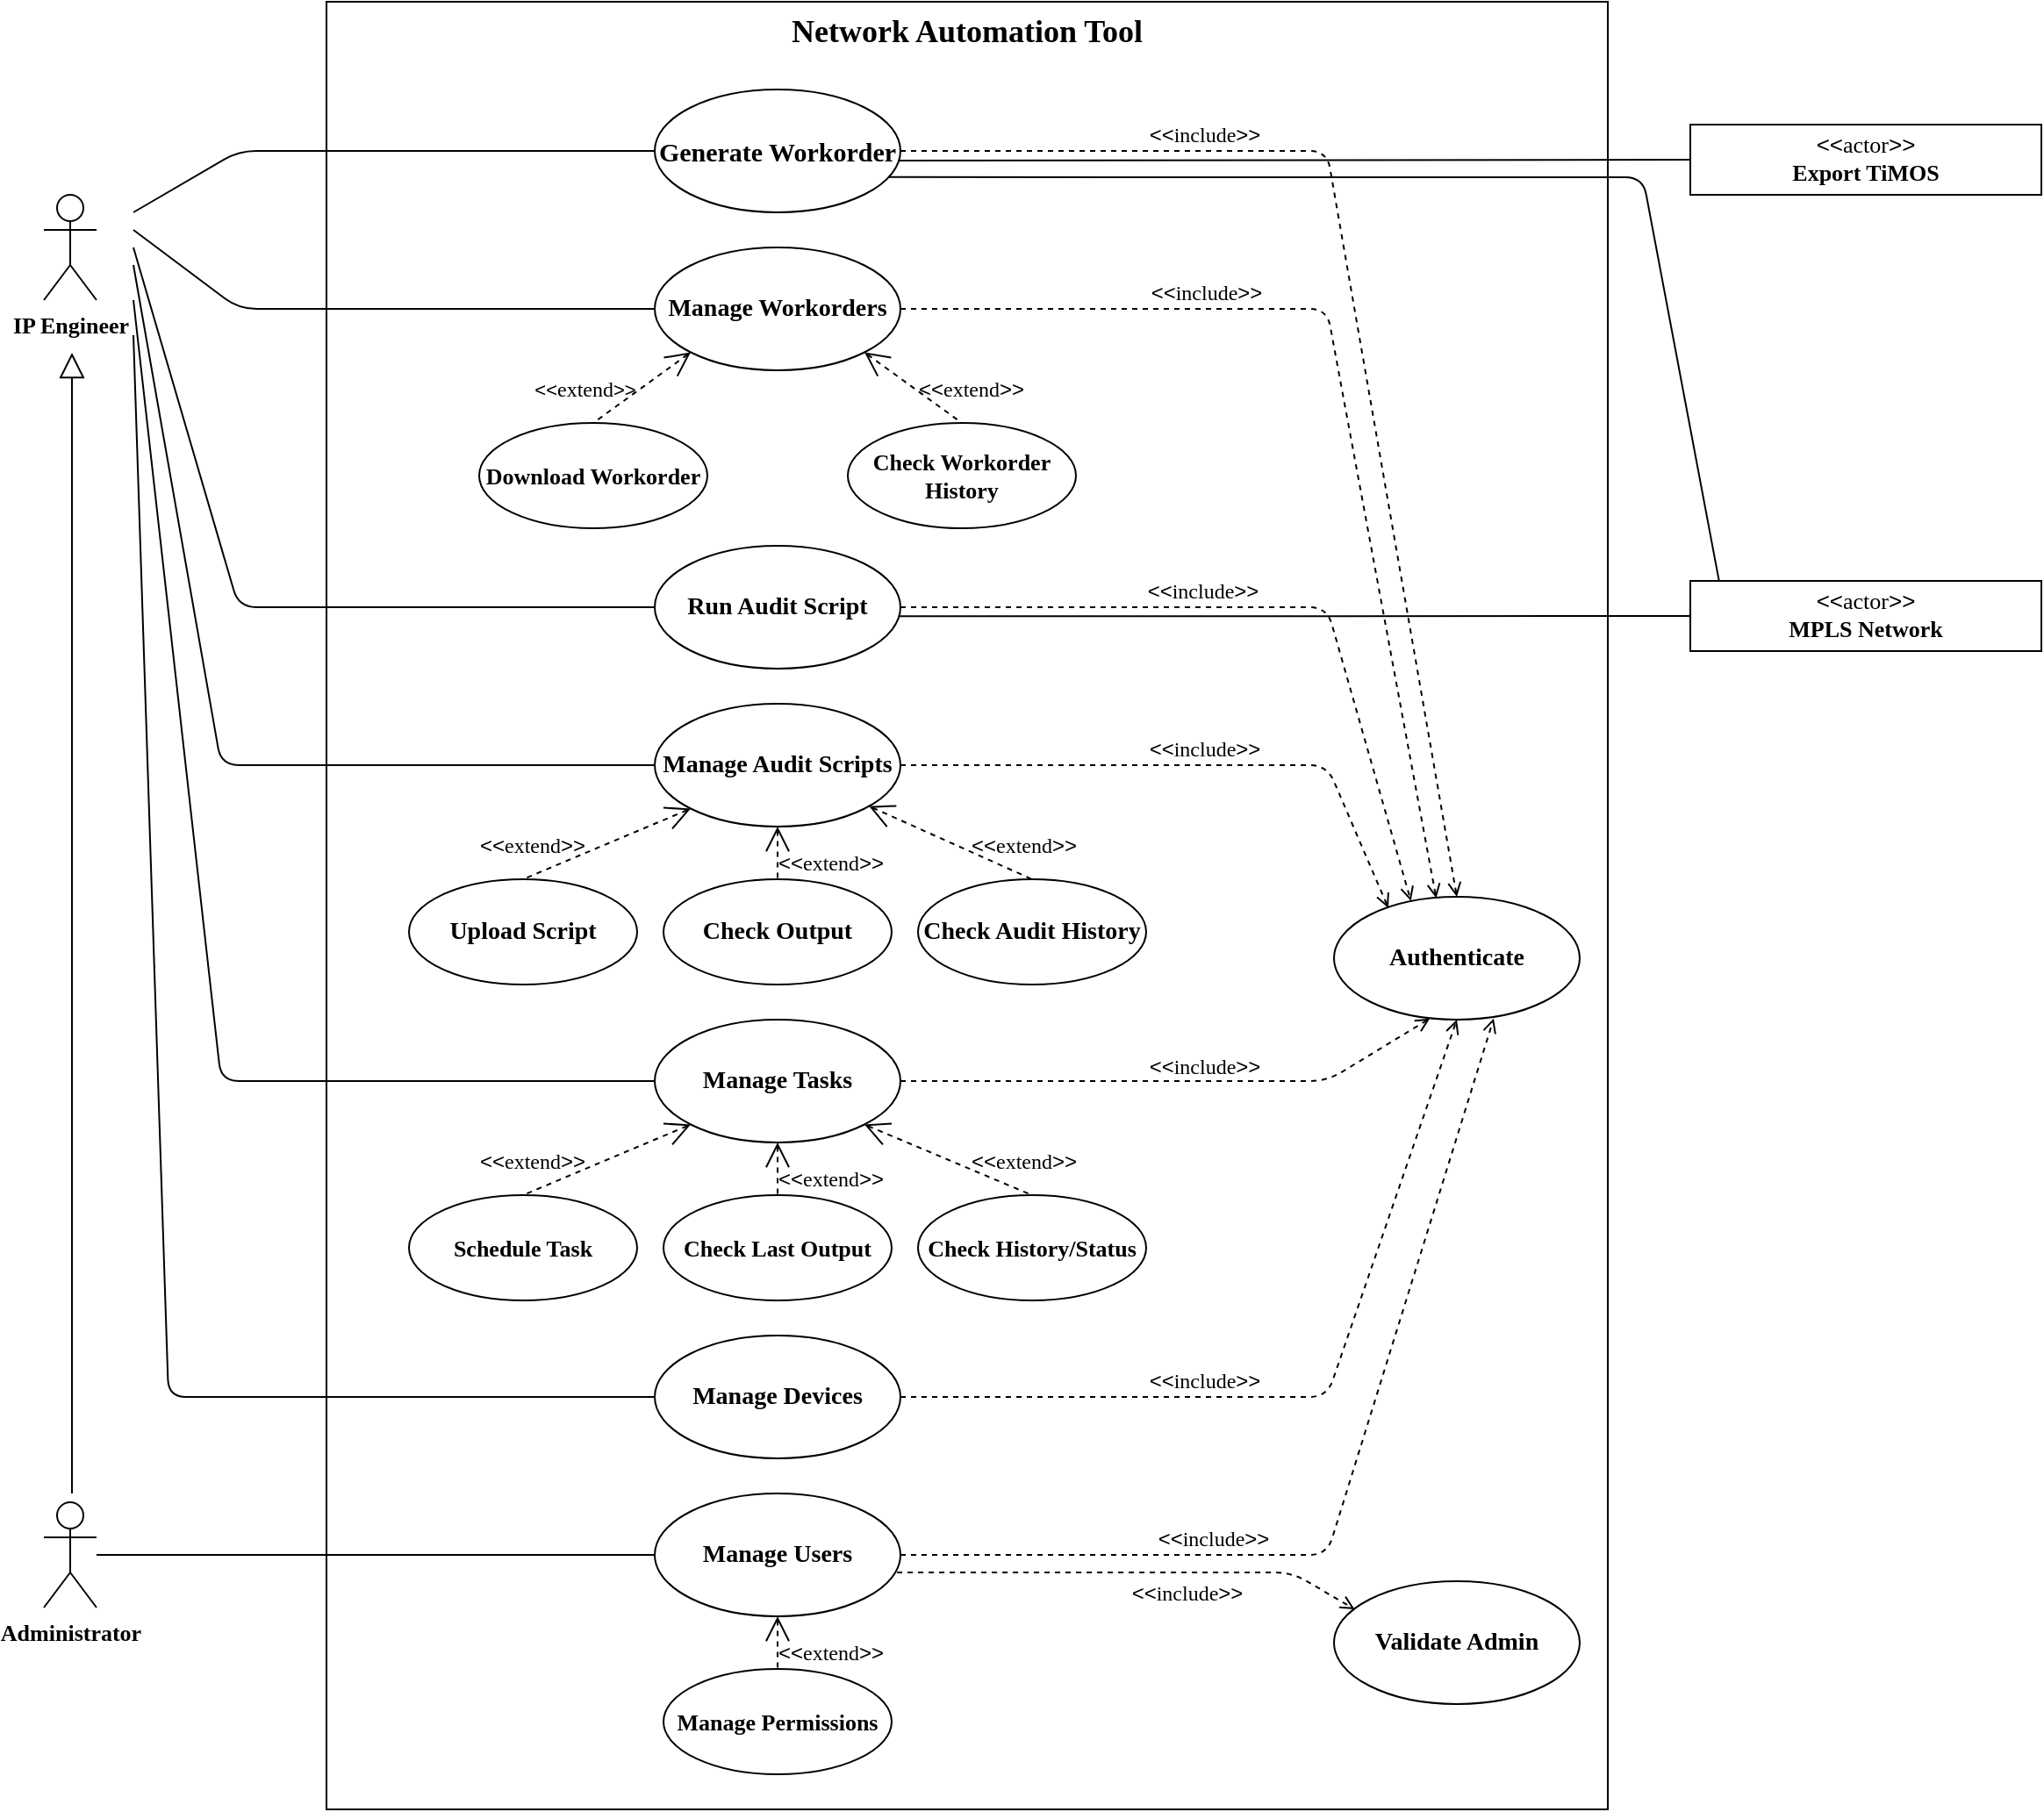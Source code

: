 <mxfile version="13.6.2" type="github">
  <diagram id="i6Qw7hJzul03tdrGHvLO" name="Page-1">
    <mxGraphModel dx="2094" dy="2196" grid="1" gridSize="10" guides="1" tooltips="1" connect="1" arrows="1" fold="1" page="1" pageScale="1" pageWidth="850" pageHeight="1100" math="0" shadow="0" extFonts="Old Standard TT^https://fonts.googleapis.com/css?family=Old+Standard+TT">
      <root>
        <mxCell id="0" />
        <mxCell id="1" parent="0" />
        <mxCell id="sYa-I7lM7pY7sQWq7bn0-82" value="&lt;font style=&quot;font-size: 18px&quot; face=&quot;Old Standard TT&quot;&gt;Network Automation Tool&lt;/font&gt;" style="shape=rect;html=1;verticalAlign=top;fontStyle=1;whiteSpace=wrap;align=center;fillColor=none;" vertex="1" parent="1">
          <mxGeometry x="290" y="-10" width="730" height="1030" as="geometry" />
        </mxCell>
        <mxCell id="sYa-I7lM7pY7sQWq7bn0-1" value="&lt;font face=&quot;Old Standard TT&quot; size=&quot;1&quot;&gt;&lt;b style=&quot;font-size: 13px&quot;&gt;IP Engineer&lt;/b&gt;&lt;/font&gt;" style="shape=umlActor;html=1;verticalLabelPosition=bottom;verticalAlign=top;align=center;" vertex="1" parent="1">
          <mxGeometry x="129" y="100" width="30" height="60" as="geometry" />
        </mxCell>
        <mxCell id="sYa-I7lM7pY7sQWq7bn0-2" value="&lt;font face=&quot;Old Standard TT&quot; size=&quot;1&quot;&gt;&lt;b style=&quot;font-size: 13px&quot;&gt;Administrator&lt;/b&gt;&lt;/font&gt;" style="shape=umlActor;html=1;verticalLabelPosition=bottom;verticalAlign=top;align=center;" vertex="1" parent="1">
          <mxGeometry x="129" y="845" width="30" height="60" as="geometry" />
        </mxCell>
        <mxCell id="sYa-I7lM7pY7sQWq7bn0-7" value="" style="edgeStyle=none;html=1;endArrow=block;endFill=0;endSize=12;verticalAlign=bottom;" edge="1" parent="1">
          <mxGeometry width="160" relative="1" as="geometry">
            <mxPoint x="145" y="840" as="sourcePoint" />
            <mxPoint x="145" y="190" as="targetPoint" />
          </mxGeometry>
        </mxCell>
        <mxCell id="sYa-I7lM7pY7sQWq7bn0-11" value="&lt;font face=&quot;Old Standard TT&quot; size=&quot;1&quot;&gt;&lt;b style=&quot;font-size: 15px&quot;&gt;Generate Workorder&lt;/b&gt;&lt;/font&gt;" style="ellipse;whiteSpace=wrap;html=1;fillColor=none;" vertex="1" parent="1">
          <mxGeometry x="477" y="40" width="140" height="70" as="geometry" />
        </mxCell>
        <mxCell id="sYa-I7lM7pY7sQWq7bn0-12" value="&lt;b&gt;&lt;font face=&quot;Old Standard TT&quot; style=&quot;font-size: 14px&quot;&gt;Run Audit Script&lt;/font&gt;&lt;/b&gt;" style="ellipse;whiteSpace=wrap;html=1;fillColor=none;" vertex="1" parent="1">
          <mxGeometry x="477" y="300" width="140" height="70" as="geometry" />
        </mxCell>
        <mxCell id="sYa-I7lM7pY7sQWq7bn0-13" value="&lt;font face=&quot;Old Standard TT&quot; size=&quot;1&quot;&gt;&lt;b style=&quot;font-size: 14px&quot;&gt;Manage Tasks&lt;/b&gt;&lt;/font&gt;" style="ellipse;whiteSpace=wrap;html=1;fillColor=none;" vertex="1" parent="1">
          <mxGeometry x="477" y="570" width="140" height="70" as="geometry" />
        </mxCell>
        <mxCell id="sYa-I7lM7pY7sQWq7bn0-14" value="&lt;font face=&quot;Old Standard TT&quot; size=&quot;1&quot;&gt;&lt;b style=&quot;font-size: 14px&quot;&gt;Manage Devices&lt;/b&gt;&lt;/font&gt;" style="ellipse;whiteSpace=wrap;html=1;fillColor=none;" vertex="1" parent="1">
          <mxGeometry x="477" y="750" width="140" height="70" as="geometry" />
        </mxCell>
        <mxCell id="sYa-I7lM7pY7sQWq7bn0-15" value="&lt;b&gt;&lt;font face=&quot;Old Standard TT&quot; style=&quot;font-size: 14px&quot;&gt;Manage Users&lt;/font&gt;&lt;/b&gt;" style="ellipse;whiteSpace=wrap;html=1;fillColor=none;" vertex="1" parent="1">
          <mxGeometry x="477" y="840" width="140" height="70" as="geometry" />
        </mxCell>
        <mxCell id="sYa-I7lM7pY7sQWq7bn0-16" value="&lt;font face=&quot;Old Standard TT&quot; size=&quot;1&quot;&gt;&lt;b style=&quot;font-size: 14px&quot;&gt;Authenticate&lt;/b&gt;&lt;/font&gt;" style="ellipse;whiteSpace=wrap;html=1;fillColor=none;" vertex="1" parent="1">
          <mxGeometry x="864" y="500" width="140" height="70" as="geometry" />
        </mxCell>
        <mxCell id="sYa-I7lM7pY7sQWq7bn0-26" value="&lt;font style=&quot;font-size: 12px&quot;&gt;&amp;lt;&amp;lt;&lt;font face=&quot;Old Standard TT&quot; style=&quot;font-size: 12px&quot;&gt;include&lt;/font&gt;&amp;gt;&amp;gt;&lt;/font&gt;" style="edgeStyle=none;html=1;endArrow=open;verticalAlign=bottom;dashed=1;labelBackgroundColor=none;exitX=1;exitY=0.5;exitDx=0;exitDy=0;entryX=0.5;entryY=0;entryDx=0;entryDy=0;" edge="1" parent="1" source="sYa-I7lM7pY7sQWq7bn0-11" target="sYa-I7lM7pY7sQWq7bn0-16">
          <mxGeometry x="-0.487" width="160" relative="1" as="geometry">
            <mxPoint x="590" y="210" as="sourcePoint" />
            <mxPoint x="750" y="210" as="targetPoint" />
            <Array as="points">
              <mxPoint x="860" y="75" />
            </Array>
            <mxPoint as="offset" />
          </mxGeometry>
        </mxCell>
        <mxCell id="sYa-I7lM7pY7sQWq7bn0-29" value="" style="edgeStyle=none;html=1;endArrow=none;verticalAlign=bottom;entryX=0;entryY=0.5;entryDx=0;entryDy=0;" edge="1" parent="1" target="sYa-I7lM7pY7sQWq7bn0-11">
          <mxGeometry width="160" relative="1" as="geometry">
            <mxPoint x="180" y="110" as="sourcePoint" />
            <mxPoint x="440" y="90" as="targetPoint" />
            <Array as="points">
              <mxPoint x="240" y="75" />
            </Array>
          </mxGeometry>
        </mxCell>
        <mxCell id="sYa-I7lM7pY7sQWq7bn0-35" value="&lt;font face=&quot;Old Standard TT&quot; size=&quot;1&quot;&gt;&lt;b style=&quot;font-size: 14px&quot;&gt;Manage Workorders&lt;/b&gt;&lt;/font&gt;" style="ellipse;whiteSpace=wrap;html=1;fillColor=none;" vertex="1" parent="1">
          <mxGeometry x="477" y="130" width="140" height="70" as="geometry" />
        </mxCell>
        <mxCell id="sYa-I7lM7pY7sQWq7bn0-38" value="&lt;b&gt;&lt;font face=&quot;Old Standard TT&quot; style=&quot;font-size: 13px&quot;&gt;Check Workorder History&lt;/font&gt;&lt;/b&gt;" style="ellipse;whiteSpace=wrap;html=1;fillColor=none;" vertex="1" parent="1">
          <mxGeometry x="587" y="230" width="130" height="60" as="geometry" />
        </mxCell>
        <mxCell id="sYa-I7lM7pY7sQWq7bn0-39" value="&lt;font face=&quot;Old Standard TT&quot; size=&quot;1&quot;&gt;&lt;b style=&quot;font-size: 13px&quot;&gt;Download Workorder&lt;/b&gt;&lt;/font&gt;" style="ellipse;whiteSpace=wrap;html=1;fillColor=none;" vertex="1" parent="1">
          <mxGeometry x="377" y="230" width="130" height="60" as="geometry" />
        </mxCell>
        <mxCell id="sYa-I7lM7pY7sQWq7bn0-41" value="&lt;font style=&quot;font-size: 12px&quot;&gt;&amp;lt;&amp;lt;&lt;font face=&quot;Old Standard TT&quot; style=&quot;font-size: 12px&quot;&gt;extend&lt;/font&gt;&amp;gt;&amp;gt;&lt;/font&gt;" style="edgeStyle=none;html=1;startArrow=open;endArrow=none;startSize=12;verticalAlign=bottom;dashed=1;labelBackgroundColor=none;entryX=0.5;entryY=0;entryDx=0;entryDy=0;exitX=1;exitY=1;exitDx=0;exitDy=0;" edge="1" parent="1" source="sYa-I7lM7pY7sQWq7bn0-35" target="sYa-I7lM7pY7sQWq7bn0-38">
          <mxGeometry x="0.947" y="11" width="160" relative="1" as="geometry">
            <mxPoint x="567" y="220" as="sourcePoint" />
            <mxPoint x="517" y="200" as="targetPoint" />
            <mxPoint as="offset" />
          </mxGeometry>
        </mxCell>
        <mxCell id="sYa-I7lM7pY7sQWq7bn0-42" value="&amp;lt;&amp;lt;&lt;font face=&quot;Old Standard TT&quot; style=&quot;font-size: 12px&quot;&gt;extend&lt;/font&gt;&amp;gt;&amp;gt;" style="edgeStyle=none;html=1;startArrow=open;endArrow=none;startSize=12;verticalAlign=bottom;dashed=1;labelBackgroundColor=none;exitX=0;exitY=1;exitDx=0;exitDy=0;entryX=0.5;entryY=0;entryDx=0;entryDy=0;" edge="1" parent="1" source="sYa-I7lM7pY7sQWq7bn0-35" target="sYa-I7lM7pY7sQWq7bn0-39">
          <mxGeometry x="0.947" y="-11" width="160" relative="1" as="geometry">
            <mxPoint x="317" y="170" as="sourcePoint" />
            <mxPoint x="477" y="170" as="targetPoint" />
            <mxPoint as="offset" />
          </mxGeometry>
        </mxCell>
        <mxCell id="sYa-I7lM7pY7sQWq7bn0-43" value="&lt;font face=&quot;Old Standard TT&quot; size=&quot;1&quot;&gt;&lt;b style=&quot;font-size: 13px&quot;&gt;Manage Permissions&lt;/b&gt;&lt;/font&gt;" style="ellipse;whiteSpace=wrap;html=1;fillColor=none;" vertex="1" parent="1">
          <mxGeometry x="482" y="940" width="130" height="60" as="geometry" />
        </mxCell>
        <mxCell id="sYa-I7lM7pY7sQWq7bn0-44" value="&lt;b&gt;&lt;font face=&quot;Old Standard TT&quot; style=&quot;font-size: 14px&quot;&gt;Manage Audit Scripts&lt;/font&gt;&lt;/b&gt;" style="ellipse;whiteSpace=wrap;html=1;fillColor=none;" vertex="1" parent="1">
          <mxGeometry x="477" y="390" width="140" height="70" as="geometry" />
        </mxCell>
        <mxCell id="sYa-I7lM7pY7sQWq7bn0-46" value="&lt;font face=&quot;Old Standard TT&quot; size=&quot;1&quot;&gt;&lt;b style=&quot;font-size: 14px&quot;&gt;Upload Script&lt;/b&gt;&lt;/font&gt;" style="ellipse;whiteSpace=wrap;html=1;fillColor=none;" vertex="1" parent="1">
          <mxGeometry x="337" y="490" width="130" height="60" as="geometry" />
        </mxCell>
        <mxCell id="sYa-I7lM7pY7sQWq7bn0-47" value="&lt;b&gt;&lt;font face=&quot;Old Standard TT&quot; style=&quot;font-size: 14px&quot;&gt;Check Audit History&lt;/font&gt;&lt;/b&gt;" style="ellipse;whiteSpace=wrap;html=1;fillColor=none;" vertex="1" parent="1">
          <mxGeometry x="627" y="490" width="130" height="60" as="geometry" />
        </mxCell>
        <mxCell id="sYa-I7lM7pY7sQWq7bn0-48" value="&lt;font style=&quot;font-size: 12px&quot;&gt;&amp;lt;&amp;lt;&lt;font face=&quot;Old Standard TT&quot; style=&quot;font-size: 12px&quot;&gt;extend&lt;/font&gt;&amp;gt;&amp;gt;&lt;/font&gt;" style="edgeStyle=none;html=1;startArrow=open;endArrow=none;startSize=12;verticalAlign=bottom;dashed=1;labelBackgroundColor=none;entryX=0.5;entryY=0;entryDx=0;entryDy=0;" edge="1" parent="1" source="sYa-I7lM7pY7sQWq7bn0-44" target="sYa-I7lM7pY7sQWq7bn0-47">
          <mxGeometry x="0.83" y="7" width="160" relative="1" as="geometry">
            <mxPoint x="497" y="480" as="sourcePoint" />
            <mxPoint x="657" y="480" as="targetPoint" />
            <mxPoint as="offset" />
          </mxGeometry>
        </mxCell>
        <mxCell id="sYa-I7lM7pY7sQWq7bn0-49" value="&lt;font style=&quot;font-size: 12px&quot;&gt;&amp;lt;&amp;lt;&lt;font face=&quot;Old Standard TT&quot; style=&quot;font-size: 12px&quot;&gt;extend&lt;/font&gt;&amp;gt;&amp;gt;&lt;/font&gt;" style="edgeStyle=none;html=1;startArrow=open;endArrow=none;startSize=12;verticalAlign=bottom;dashed=1;labelBackgroundColor=none;exitX=0;exitY=1;exitDx=0;exitDy=0;entryX=0.5;entryY=0;entryDx=0;entryDy=0;" edge="1" parent="1" source="sYa-I7lM7pY7sQWq7bn0-44" target="sYa-I7lM7pY7sQWq7bn0-46">
          <mxGeometry x="0.836" y="-7" width="160" relative="1" as="geometry">
            <mxPoint x="447" y="480" as="sourcePoint" />
            <mxPoint x="607" y="480" as="targetPoint" />
            <mxPoint as="offset" />
          </mxGeometry>
        </mxCell>
        <mxCell id="sYa-I7lM7pY7sQWq7bn0-50" value="&lt;font face=&quot;Old Standard TT&quot; size=&quot;1&quot;&gt;&lt;b style=&quot;font-size: 14px&quot;&gt;Check Output&lt;/b&gt;&lt;/font&gt;" style="ellipse;whiteSpace=wrap;html=1;fillColor=none;" vertex="1" parent="1">
          <mxGeometry x="482" y="490" width="130" height="60" as="geometry" />
        </mxCell>
        <mxCell id="sYa-I7lM7pY7sQWq7bn0-51" value="&lt;font style=&quot;font-size: 12px&quot;&gt;&amp;lt;&amp;lt;&lt;font face=&quot;Old Standard TT&quot; style=&quot;font-size: 12px&quot;&gt;extend&lt;/font&gt;&amp;gt;&amp;gt;&lt;/font&gt;" style="edgeStyle=none;html=1;startArrow=open;endArrow=none;startSize=12;verticalAlign=bottom;dashed=1;labelBackgroundColor=none;exitX=0.5;exitY=1;exitDx=0;exitDy=0;entryX=0.5;entryY=0;entryDx=0;entryDy=0;" edge="1" parent="1" source="sYa-I7lM7pY7sQWq7bn0-44" target="sYa-I7lM7pY7sQWq7bn0-50">
          <mxGeometry x="1" y="30" width="160" relative="1" as="geometry">
            <mxPoint x="367" y="420" as="sourcePoint" />
            <mxPoint x="527" y="420" as="targetPoint" />
            <mxPoint as="offset" />
          </mxGeometry>
        </mxCell>
        <mxCell id="sYa-I7lM7pY7sQWq7bn0-52" value="&lt;font style=&quot;font-size: 12px&quot;&gt;&amp;lt;&amp;lt;&lt;font face=&quot;Old Standard TT&quot; style=&quot;font-size: 12px&quot;&gt;extend&lt;/font&gt;&amp;gt;&amp;gt;&lt;/font&gt;" style="edgeStyle=none;html=1;startArrow=open;endArrow=none;startSize=12;verticalAlign=bottom;dashed=1;labelBackgroundColor=none;exitX=0.5;exitY=1;exitDx=0;exitDy=0;entryX=0.5;entryY=0;entryDx=0;entryDy=0;" edge="1" parent="1" source="sYa-I7lM7pY7sQWq7bn0-15" target="sYa-I7lM7pY7sQWq7bn0-43">
          <mxGeometry x="1" y="30" width="160" relative="1" as="geometry">
            <mxPoint x="377" y="880" as="sourcePoint" />
            <mxPoint x="537" y="880" as="targetPoint" />
            <mxPoint as="offset" />
          </mxGeometry>
        </mxCell>
        <mxCell id="sYa-I7lM7pY7sQWq7bn0-53" value="&lt;b&gt;&lt;font face=&quot;Old Standard TT&quot; style=&quot;font-size: 13px&quot;&gt;Check Last Output&lt;/font&gt;&lt;/b&gt;" style="ellipse;whiteSpace=wrap;html=1;fillColor=none;" vertex="1" parent="1">
          <mxGeometry x="482" y="670" width="130" height="60" as="geometry" />
        </mxCell>
        <mxCell id="sYa-I7lM7pY7sQWq7bn0-54" value="&lt;b&gt;&lt;font face=&quot;Old Standard TT&quot; style=&quot;font-size: 13px&quot;&gt;Schedule Task&lt;/font&gt;&lt;/b&gt;" style="ellipse;whiteSpace=wrap;html=1;fillColor=none;" vertex="1" parent="1">
          <mxGeometry x="337" y="670" width="130" height="60" as="geometry" />
        </mxCell>
        <mxCell id="sYa-I7lM7pY7sQWq7bn0-55" value="&lt;b&gt;&lt;font face=&quot;Old Standard TT&quot; style=&quot;font-size: 13px&quot;&gt;Check History/Status&lt;/font&gt;&lt;/b&gt;" style="ellipse;whiteSpace=wrap;html=1;fillColor=none;" vertex="1" parent="1">
          <mxGeometry x="627" y="670" width="130" height="60" as="geometry" />
        </mxCell>
        <mxCell id="sYa-I7lM7pY7sQWq7bn0-56" value="&lt;font style=&quot;font-size: 12px&quot;&gt;&amp;lt;&amp;lt;&lt;font face=&quot;Old Standard TT&quot; style=&quot;font-size: 12px&quot;&gt;extend&lt;/font&gt;&amp;gt;&amp;gt;&lt;/font&gt;" style="edgeStyle=none;html=1;startArrow=open;endArrow=none;startSize=12;verticalAlign=bottom;dashed=1;labelBackgroundColor=none;exitX=1;exitY=1;exitDx=0;exitDy=0;entryX=0.5;entryY=0;entryDx=0;entryDy=0;" edge="1" parent="1" source="sYa-I7lM7pY7sQWq7bn0-13" target="sYa-I7lM7pY7sQWq7bn0-55">
          <mxGeometry x="0.836" y="7" width="160" relative="1" as="geometry">
            <mxPoint x="637" y="620" as="sourcePoint" />
            <mxPoint x="797" y="620" as="targetPoint" />
            <mxPoint as="offset" />
          </mxGeometry>
        </mxCell>
        <mxCell id="sYa-I7lM7pY7sQWq7bn0-57" value="&lt;font style=&quot;font-size: 12px&quot;&gt;&amp;lt;&amp;lt;&lt;font face=&quot;Old Standard TT&quot; style=&quot;font-size: 12px&quot;&gt;extend&lt;/font&gt;&amp;gt;&amp;gt;&lt;/font&gt;" style="edgeStyle=none;html=1;startArrow=open;endArrow=none;startSize=12;verticalAlign=bottom;dashed=1;labelBackgroundColor=none;entryX=0.5;entryY=0;entryDx=0;entryDy=0;exitX=0.5;exitY=1;exitDx=0;exitDy=0;" edge="1" parent="1" source="sYa-I7lM7pY7sQWq7bn0-13" target="sYa-I7lM7pY7sQWq7bn0-53">
          <mxGeometry x="1" y="30" width="160" relative="1" as="geometry">
            <mxPoint x="497" y="660" as="sourcePoint" />
            <mxPoint x="577" y="640" as="targetPoint" />
            <mxPoint as="offset" />
          </mxGeometry>
        </mxCell>
        <mxCell id="sYa-I7lM7pY7sQWq7bn0-58" value="&lt;font style=&quot;font-size: 12px&quot;&gt;&amp;lt;&amp;lt;&lt;font face=&quot;Old Standard TT&quot; style=&quot;font-size: 12px&quot;&gt;extend&lt;/font&gt;&amp;gt;&amp;gt;&lt;/font&gt;" style="edgeStyle=none;html=1;startArrow=open;endArrow=none;startSize=12;verticalAlign=bottom;dashed=1;labelBackgroundColor=none;exitX=0;exitY=1;exitDx=0;exitDy=0;entryX=0.5;entryY=0;entryDx=0;entryDy=0;" edge="1" parent="1" source="sYa-I7lM7pY7sQWq7bn0-13" target="sYa-I7lM7pY7sQWq7bn0-54">
          <mxGeometry x="0.836" y="-7" width="160" relative="1" as="geometry">
            <mxPoint x="447" y="660" as="sourcePoint" />
            <mxPoint x="607" y="660" as="targetPoint" />
            <mxPoint as="offset" />
          </mxGeometry>
        </mxCell>
        <mxCell id="sYa-I7lM7pY7sQWq7bn0-59" value="" style="edgeStyle=none;html=1;endArrow=none;verticalAlign=bottom;entryX=0;entryY=0.5;entryDx=0;entryDy=0;" edge="1" parent="1" target="sYa-I7lM7pY7sQWq7bn0-35">
          <mxGeometry width="160" relative="1" as="geometry">
            <mxPoint x="180" y="120" as="sourcePoint" />
            <mxPoint x="470" y="360" as="targetPoint" />
            <Array as="points">
              <mxPoint x="240" y="165" />
            </Array>
          </mxGeometry>
        </mxCell>
        <mxCell id="sYa-I7lM7pY7sQWq7bn0-61" value="" style="edgeStyle=none;html=1;endArrow=none;verticalAlign=bottom;entryX=0;entryY=0.5;entryDx=0;entryDy=0;" edge="1" parent="1" target="sYa-I7lM7pY7sQWq7bn0-12">
          <mxGeometry width="160" relative="1" as="geometry">
            <mxPoint x="180" y="130" as="sourcePoint" />
            <mxPoint x="420" y="380" as="targetPoint" />
            <Array as="points">
              <mxPoint x="240" y="335" />
            </Array>
          </mxGeometry>
        </mxCell>
        <mxCell id="sYa-I7lM7pY7sQWq7bn0-62" value="" style="edgeStyle=none;html=1;endArrow=none;verticalAlign=bottom;entryX=0;entryY=0.5;entryDx=0;entryDy=0;" edge="1" parent="1" target="sYa-I7lM7pY7sQWq7bn0-44">
          <mxGeometry width="160" relative="1" as="geometry">
            <mxPoint x="180" y="140" as="sourcePoint" />
            <mxPoint x="360" y="440" as="targetPoint" />
            <Array as="points">
              <mxPoint x="230" y="425" />
            </Array>
          </mxGeometry>
        </mxCell>
        <mxCell id="sYa-I7lM7pY7sQWq7bn0-63" value="" style="edgeStyle=none;html=1;endArrow=none;verticalAlign=bottom;entryX=0;entryY=0.5;entryDx=0;entryDy=0;rounded=1;" edge="1" parent="1" target="sYa-I7lM7pY7sQWq7bn0-13">
          <mxGeometry width="160" relative="1" as="geometry">
            <mxPoint x="180" y="160" as="sourcePoint" />
            <mxPoint x="370" y="380" as="targetPoint" />
            <Array as="points">
              <mxPoint x="230" y="605" />
            </Array>
          </mxGeometry>
        </mxCell>
        <mxCell id="sYa-I7lM7pY7sQWq7bn0-64" value="" style="edgeStyle=none;html=1;endArrow=none;verticalAlign=bottom;entryX=0;entryY=0.5;entryDx=0;entryDy=0;" edge="1" parent="1" target="sYa-I7lM7pY7sQWq7bn0-14">
          <mxGeometry width="160" relative="1" as="geometry">
            <mxPoint x="180" y="180" as="sourcePoint" />
            <mxPoint x="300" y="740" as="targetPoint" />
            <Array as="points">
              <mxPoint x="200" y="785" />
            </Array>
          </mxGeometry>
        </mxCell>
        <mxCell id="sYa-I7lM7pY7sQWq7bn0-65" value="" style="edgeStyle=none;html=1;endArrow=none;verticalAlign=bottom;entryX=0;entryY=0.5;entryDx=0;entryDy=0;" edge="1" parent="1" source="sYa-I7lM7pY7sQWq7bn0-2" target="sYa-I7lM7pY7sQWq7bn0-15">
          <mxGeometry width="160" relative="1" as="geometry">
            <mxPoint x="170" y="875" as="sourcePoint" />
            <mxPoint x="220" y="720" as="targetPoint" />
            <Array as="points">
              <mxPoint x="230" y="875" />
            </Array>
          </mxGeometry>
        </mxCell>
        <mxCell id="sYa-I7lM7pY7sQWq7bn0-66" value="&lt;font style=&quot;font-size: 12px&quot;&gt;&amp;lt;&amp;lt;&lt;font face=&quot;Old Standard TT&quot; style=&quot;font-size: 12px&quot;&gt;include&lt;/font&gt;&amp;gt;&amp;gt;&lt;/font&gt;" style="edgeStyle=none;html=1;endArrow=open;verticalAlign=bottom;dashed=1;labelBackgroundColor=none;entryX=0.416;entryY=0.011;entryDx=0;entryDy=0;entryPerimeter=0;exitX=1;exitY=0.5;exitDx=0;exitDy=0;" edge="1" parent="1" source="sYa-I7lM7pY7sQWq7bn0-35" target="sYa-I7lM7pY7sQWq7bn0-16">
          <mxGeometry x="-0.404" width="160" relative="1" as="geometry">
            <mxPoint x="810" y="180" as="sourcePoint" />
            <mxPoint x="970" y="180" as="targetPoint" />
            <Array as="points">
              <mxPoint x="860" y="165" />
            </Array>
            <mxPoint as="offset" />
          </mxGeometry>
        </mxCell>
        <mxCell id="sYa-I7lM7pY7sQWq7bn0-67" value="&lt;font style=&quot;font-size: 12px&quot;&gt;&amp;lt;&amp;lt;&lt;font face=&quot;Old Standard TT&quot; style=&quot;font-size: 12px&quot;&gt;include&lt;/font&gt;&amp;gt;&amp;gt;&lt;/font&gt;" style="edgeStyle=none;html=1;endArrow=open;verticalAlign=bottom;dashed=1;labelBackgroundColor=none;exitX=1;exitY=0.5;exitDx=0;exitDy=0;entryX=0.313;entryY=0.034;entryDx=0;entryDy=0;entryPerimeter=0;" edge="1" parent="1" source="sYa-I7lM7pY7sQWq7bn0-12" target="sYa-I7lM7pY7sQWq7bn0-16">
          <mxGeometry x="-0.177" width="160" relative="1" as="geometry">
            <mxPoint x="780" y="310" as="sourcePoint" />
            <mxPoint x="991" y="510" as="targetPoint" />
            <Array as="points">
              <mxPoint x="860" y="335" />
            </Array>
            <mxPoint as="offset" />
          </mxGeometry>
        </mxCell>
        <mxCell id="sYa-I7lM7pY7sQWq7bn0-68" value="&lt;font style=&quot;font-size: 12px&quot;&gt;&amp;lt;&amp;lt;&lt;font face=&quot;Old Standard TT&quot; style=&quot;font-size: 12px&quot;&gt;include&lt;/font&gt;&amp;gt;&amp;gt;&lt;/font&gt;" style="edgeStyle=none;html=1;endArrow=open;verticalAlign=bottom;dashed=1;labelBackgroundColor=none;entryX=0.221;entryY=0.091;entryDx=0;entryDy=0;entryPerimeter=0;exitX=1;exitY=0.5;exitDx=0;exitDy=0;" edge="1" parent="1" source="sYa-I7lM7pY7sQWq7bn0-44" target="sYa-I7lM7pY7sQWq7bn0-16">
          <mxGeometry x="0.04" width="160" relative="1" as="geometry">
            <mxPoint x="720" y="410" as="sourcePoint" />
            <mxPoint x="880" y="410" as="targetPoint" />
            <Array as="points">
              <mxPoint x="860" y="425" />
            </Array>
            <mxPoint as="offset" />
          </mxGeometry>
        </mxCell>
        <mxCell id="sYa-I7lM7pY7sQWq7bn0-69" value="&lt;font style=&quot;font-size: 12px&quot;&gt;&amp;lt;&amp;lt;&lt;font face=&quot;Old Standard TT&quot; style=&quot;font-size: 12px&quot;&gt;include&lt;/font&gt;&amp;gt;&amp;gt;&lt;/font&gt;" style="edgeStyle=none;html=1;endArrow=open;verticalAlign=bottom;dashed=1;labelBackgroundColor=none;entryX=0.5;entryY=1;entryDx=0;entryDy=0;exitX=1;exitY=0.5;exitDx=0;exitDy=0;" edge="1" parent="1" source="sYa-I7lM7pY7sQWq7bn0-14" target="sYa-I7lM7pY7sQWq7bn0-16">
          <mxGeometry x="-0.264" width="160" relative="1" as="geometry">
            <mxPoint x="750" y="640" as="sourcePoint" />
            <mxPoint x="910" y="640" as="targetPoint" />
            <Array as="points">
              <mxPoint x="860" y="785" />
            </Array>
            <mxPoint as="offset" />
          </mxGeometry>
        </mxCell>
        <mxCell id="sYa-I7lM7pY7sQWq7bn0-70" value="&lt;font style=&quot;font-size: 12px&quot;&gt;&amp;lt;&amp;lt;&lt;font face=&quot;Old Standard TT&quot; style=&quot;font-size: 12px&quot;&gt;include&lt;/font&gt;&amp;gt;&amp;gt;&lt;/font&gt;" style="edgeStyle=none;html=1;endArrow=open;verticalAlign=bottom;dashed=1;labelBackgroundColor=none;exitX=1;exitY=0.5;exitDx=0;exitDy=0;entryX=0.39;entryY=0.991;entryDx=0;entryDy=0;entryPerimeter=0;" edge="1" parent="1" source="sYa-I7lM7pY7sQWq7bn0-13" target="sYa-I7lM7pY7sQWq7bn0-16">
          <mxGeometry x="0.111" y="-1" width="160" relative="1" as="geometry">
            <mxPoint x="840" y="610" as="sourcePoint" />
            <mxPoint x="1000" y="610" as="targetPoint" />
            <Array as="points">
              <mxPoint x="860" y="605" />
            </Array>
            <mxPoint as="offset" />
          </mxGeometry>
        </mxCell>
        <mxCell id="sYa-I7lM7pY7sQWq7bn0-71" value="&lt;font style=&quot;font-size: 12px&quot;&gt;&amp;lt;&amp;lt;&lt;font face=&quot;Old Standard TT&quot; style=&quot;font-size: 12px&quot;&gt;include&lt;/font&gt;&amp;gt;&amp;gt;&lt;/font&gt;" style="edgeStyle=none;html=1;endArrow=open;verticalAlign=bottom;dashed=1;labelBackgroundColor=none;exitX=1;exitY=0.5;exitDx=0;exitDy=0;entryX=0.65;entryY=0.991;entryDx=0;entryDy=0;entryPerimeter=0;" edge="1" parent="1" source="sYa-I7lM7pY7sQWq7bn0-15" target="sYa-I7lM7pY7sQWq7bn0-16">
          <mxGeometry x="-0.368" width="160" relative="1" as="geometry">
            <mxPoint x="750" y="810" as="sourcePoint" />
            <mxPoint x="910" y="810" as="targetPoint" />
            <Array as="points">
              <mxPoint x="860" y="875" />
            </Array>
            <mxPoint as="offset" />
          </mxGeometry>
        </mxCell>
        <mxCell id="sYa-I7lM7pY7sQWq7bn0-76" value="&lt;p style=&quot;margin: 4px 0px 0px ; text-align: center ; font-size: 13px&quot;&gt;&amp;lt;&amp;lt;&lt;font style=&quot;font-size: 13px&quot; face=&quot;Old Standard TT&quot;&gt;actor&lt;/font&gt;&amp;gt;&amp;gt;&lt;br&gt;&lt;b&gt;&lt;font face=&quot;Old Standard TT&quot; style=&quot;font-size: 13px&quot;&gt;Export TiMOS&lt;/font&gt;&lt;/b&gt;&lt;/p&gt;" style="shape=rect;html=1;overflow=fill;html=1;whiteSpace=wrap;align=center;fillColor=none;" vertex="1" parent="1">
          <mxGeometry x="1067" y="60" width="200" height="40" as="geometry" />
        </mxCell>
        <mxCell id="sYa-I7lM7pY7sQWq7bn0-77" value="&lt;p style=&quot;margin: 4px 0px 0px ; text-align: center ; font-size: 13px&quot;&gt;&amp;lt;&amp;lt;&lt;font face=&quot;Old Standard TT&quot; style=&quot;font-size: 13px&quot;&gt;actor&lt;/font&gt;&amp;gt;&amp;gt;&lt;br&gt;&lt;b&gt;&lt;font face=&quot;Old Standard TT&quot; style=&quot;font-size: 13px&quot;&gt;MPLS Network&lt;/font&gt;&lt;/b&gt;&lt;/p&gt;" style="shape=rect;html=1;overflow=fill;html=1;whiteSpace=wrap;align=center;fillColor=none;" vertex="1" parent="1">
          <mxGeometry x="1067" y="320" width="200" height="40" as="geometry" />
        </mxCell>
        <mxCell id="sYa-I7lM7pY7sQWq7bn0-79" value="" style="edgeStyle=none;html=1;endArrow=none;verticalAlign=bottom;entryX=0;entryY=0.5;entryDx=0;entryDy=0;jumpStyle=none;exitX=0.995;exitY=0.578;exitDx=0;exitDy=0;exitPerimeter=0;" edge="1" parent="1" source="sYa-I7lM7pY7sQWq7bn0-11" target="sYa-I7lM7pY7sQWq7bn0-76">
          <mxGeometry width="160" relative="1" as="geometry">
            <mxPoint x="663" y="90" as="sourcePoint" />
            <mxPoint x="1270" y="200" as="targetPoint" />
          </mxGeometry>
        </mxCell>
        <mxCell id="sYa-I7lM7pY7sQWq7bn0-80" value="" style="edgeStyle=none;html=1;endArrow=none;verticalAlign=bottom;exitX=0.996;exitY=0.574;exitDx=0;exitDy=0;exitPerimeter=0;entryX=0;entryY=0.5;entryDx=0;entryDy=0;" edge="1" parent="1" source="sYa-I7lM7pY7sQWq7bn0-12" target="sYa-I7lM7pY7sQWq7bn0-77">
          <mxGeometry width="160" relative="1" as="geometry">
            <mxPoint x="860" y="290" as="sourcePoint" />
            <mxPoint x="1090" y="340" as="targetPoint" />
          </mxGeometry>
        </mxCell>
        <mxCell id="sYa-I7lM7pY7sQWq7bn0-81" value="" style="edgeStyle=none;html=1;endArrow=none;verticalAlign=bottom;exitX=0.952;exitY=0.713;exitDx=0;exitDy=0;exitPerimeter=0;entryX=0.082;entryY=0.004;entryDx=0;entryDy=0;entryPerimeter=0;" edge="1" parent="1" source="sYa-I7lM7pY7sQWq7bn0-11" target="sYa-I7lM7pY7sQWq7bn0-77">
          <mxGeometry width="160" relative="1" as="geometry">
            <mxPoint x="850" y="120" as="sourcePoint" />
            <mxPoint x="1010" y="120" as="targetPoint" />
            <Array as="points">
              <mxPoint x="1040" y="90" />
            </Array>
          </mxGeometry>
        </mxCell>
        <mxCell id="sYa-I7lM7pY7sQWq7bn0-85" value="&lt;b&gt;&lt;font face=&quot;Old Standard TT&quot; style=&quot;font-size: 14px&quot;&gt;Validate Admin&lt;/font&gt;&lt;/b&gt;" style="ellipse;whiteSpace=wrap;html=1;fillColor=none;" vertex="1" parent="1">
          <mxGeometry x="864" y="890" width="140" height="70" as="geometry" />
        </mxCell>
        <mxCell id="sYa-I7lM7pY7sQWq7bn0-87" value="&lt;font style=&quot;font-size: 12px&quot;&gt;&amp;lt;&amp;lt;&lt;font face=&quot;Old Standard TT&quot;&gt;include&lt;/font&gt;&amp;gt;&amp;gt;&lt;/font&gt;" style="edgeStyle=none;html=1;endArrow=open;verticalAlign=bottom;dashed=1;labelBackgroundColor=none;entryX=0.084;entryY=0.228;entryDx=0;entryDy=0;exitX=0.986;exitY=0.643;exitDx=0;exitDy=0;exitPerimeter=0;entryPerimeter=0;" edge="1" parent="1" source="sYa-I7lM7pY7sQWq7bn0-15" target="sYa-I7lM7pY7sQWq7bn0-85">
          <mxGeometry x="0.689" y="-64" width="160" relative="1" as="geometry">
            <mxPoint x="670" y="930" as="sourcePoint" />
            <mxPoint x="830" y="930" as="targetPoint" />
            <Array as="points">
              <mxPoint x="840" y="885" />
            </Array>
            <mxPoint x="-28" y="-34" as="offset" />
          </mxGeometry>
        </mxCell>
      </root>
    </mxGraphModel>
  </diagram>
</mxfile>
